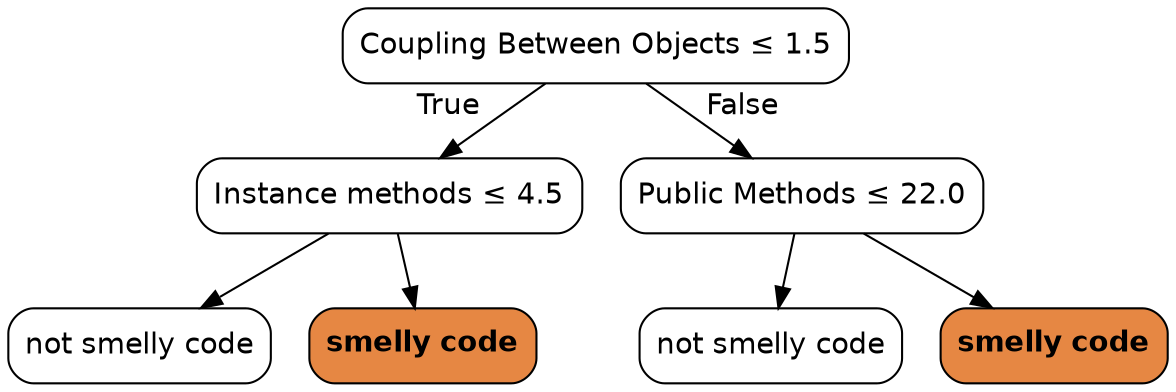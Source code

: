 digraph Tree {
node [color="black", fontname=helvetica, shape=box,  style="filled, rounded", fillcolor="#FFFFFF"];
edge [fontname=helvetica];
0 [label=<Coupling Between Objects &le; 1.5>];
1 [label=<Instance methods &le; 4.5>];
0 -> 1  [headlabel="True", labelangle=45, labeldistance="2.5"];
3 [label=<not smelly code>];
1 -> 3;
4 [label=<<b>smelly code</b>>, fillcolor="#e68743"];
1 -> 4;
2 [label=<Public Methods &le; 22.0>];
0 -> 2  [headlabel="False", labelangle="-45", labeldistance="2.5"];
5 [label=<not smelly code>];
2 -> 5;
6 [label=<<b>smelly code</b>>, fillcolor="#e68743"];
2 -> 6;
}
